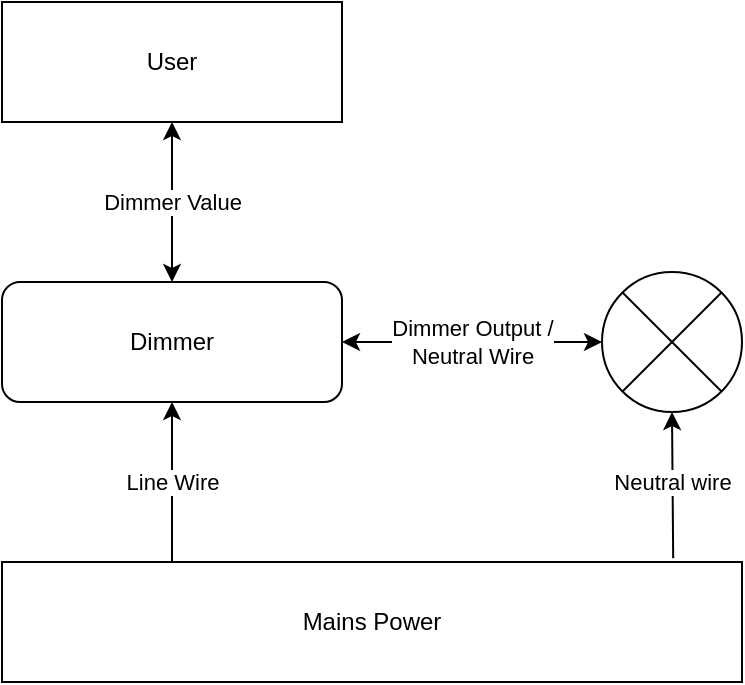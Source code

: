 <mxfile version="15.6.8" type="device"><diagram id="FUjPzJw8qx614wUwOvaA" name="Page-1"><mxGraphModel dx="1038" dy="588" grid="1" gridSize="10" guides="1" tooltips="1" connect="1" arrows="1" fold="1" page="1" pageScale="1" pageWidth="827" pageHeight="1169" math="0" shadow="0"><root><mxCell id="0"/><mxCell id="1" parent="0"/><mxCell id="XgFuM_sLVc8JPMCnR920-1" value="User" style="rounded=0;whiteSpace=wrap;html=1;" vertex="1" parent="1"><mxGeometry x="150" y="120" width="170" height="60" as="geometry"/></mxCell><mxCell id="XgFuM_sLVc8JPMCnR920-2" value="Mains Power" style="rounded=0;whiteSpace=wrap;html=1;" vertex="1" parent="1"><mxGeometry x="150" y="400" width="370" height="60" as="geometry"/></mxCell><mxCell id="XgFuM_sLVc8JPMCnR920-3" value="Dimmer" style="rounded=1;whiteSpace=wrap;html=1;" vertex="1" parent="1"><mxGeometry x="150" y="260" width="170" height="60" as="geometry"/></mxCell><mxCell id="XgFuM_sLVc8JPMCnR920-4" value="lamp" style="group" vertex="1" connectable="0" parent="1"><mxGeometry x="450" y="255" width="70" height="70" as="geometry"/></mxCell><mxCell id="XgFuM_sLVc8JPMCnR920-5" value="" style="ellipse;whiteSpace=wrap;html=1;aspect=fixed;" vertex="1" parent="XgFuM_sLVc8JPMCnR920-4"><mxGeometry width="70" height="70" as="geometry"/></mxCell><mxCell id="XgFuM_sLVc8JPMCnR920-6" value="" style="endArrow=none;html=1;exitX=0;exitY=1;exitDx=0;exitDy=0;entryX=1;entryY=0;entryDx=0;entryDy=0;" edge="1" parent="XgFuM_sLVc8JPMCnR920-4" source="XgFuM_sLVc8JPMCnR920-5" target="XgFuM_sLVc8JPMCnR920-5"><mxGeometry width="50" height="50" relative="1" as="geometry"><mxPoint x="17.5" y="61.25" as="sourcePoint"/><mxPoint x="61.25" y="8.75" as="targetPoint"/></mxGeometry></mxCell><mxCell id="XgFuM_sLVc8JPMCnR920-7" value="" style="endArrow=none;html=1;entryX=0;entryY=0;entryDx=0;entryDy=0;exitX=1;exitY=1;exitDx=0;exitDy=0;" edge="1" parent="XgFuM_sLVc8JPMCnR920-4" source="XgFuM_sLVc8JPMCnR920-5" target="XgFuM_sLVc8JPMCnR920-5"><mxGeometry width="50" height="50" relative="1" as="geometry"><mxPoint x="17.5" y="78.75" as="sourcePoint"/><mxPoint x="61.25" y="35" as="targetPoint"/></mxGeometry></mxCell><mxCell id="XgFuM_sLVc8JPMCnR920-8" value="" style="endArrow=classic;html=1;entryX=0.5;entryY=1;entryDx=0;entryDy=0;exitX=0.907;exitY=-0.031;exitDx=0;exitDy=0;exitPerimeter=0;" edge="1" parent="1" source="XgFuM_sLVc8JPMCnR920-2" target="XgFuM_sLVc8JPMCnR920-5"><mxGeometry width="50" height="50" relative="1" as="geometry"><mxPoint x="485" y="390" as="sourcePoint"/><mxPoint x="516" y="350" as="targetPoint"/></mxGeometry></mxCell><mxCell id="XgFuM_sLVc8JPMCnR920-9" value="Neutral wire" style="edgeLabel;html=1;align=center;verticalAlign=middle;resizable=0;points=[];" vertex="1" connectable="0" parent="XgFuM_sLVc8JPMCnR920-8"><mxGeometry x="0.215" y="-1" relative="1" as="geometry"><mxPoint x="-1" y="6" as="offset"/></mxGeometry></mxCell><mxCell id="XgFuM_sLVc8JPMCnR920-10" value="" style="endArrow=classic;html=1;entryX=0.5;entryY=1;entryDx=0;entryDy=0;" edge="1" parent="1" target="XgFuM_sLVc8JPMCnR920-3"><mxGeometry width="50" height="50" relative="1" as="geometry"><mxPoint x="235" y="400" as="sourcePoint"/><mxPoint x="170" y="320" as="targetPoint"/></mxGeometry></mxCell><mxCell id="XgFuM_sLVc8JPMCnR920-11" value="Line Wire" style="edgeLabel;html=1;align=center;verticalAlign=middle;resizable=0;points=[];" vertex="1" connectable="0" parent="XgFuM_sLVc8JPMCnR920-10"><mxGeometry x="0.367" y="2" relative="1" as="geometry"><mxPoint x="2" y="14" as="offset"/></mxGeometry></mxCell><mxCell id="XgFuM_sLVc8JPMCnR920-12" value="Dimmer Value" style="endArrow=classic;startArrow=classic;html=1;rounded=0;exitX=0.5;exitY=0;exitDx=0;exitDy=0;entryX=0.5;entryY=1;entryDx=0;entryDy=0;" edge="1" parent="1" source="XgFuM_sLVc8JPMCnR920-3" target="XgFuM_sLVc8JPMCnR920-1"><mxGeometry width="50" height="50" relative="1" as="geometry"><mxPoint x="230" y="240" as="sourcePoint"/><mxPoint x="280" y="190" as="targetPoint"/></mxGeometry></mxCell><mxCell id="XgFuM_sLVc8JPMCnR920-13" value="Dimmer Output /&lt;br&gt;Neutral Wire" style="endArrow=classic;startArrow=classic;html=1;rounded=0;entryX=1;entryY=0.5;entryDx=0;entryDy=0;exitX=0;exitY=0.5;exitDx=0;exitDy=0;" edge="1" parent="1" source="XgFuM_sLVc8JPMCnR920-5" target="XgFuM_sLVc8JPMCnR920-3"><mxGeometry width="50" height="50" relative="1" as="geometry"><mxPoint x="390" y="330" as="sourcePoint"/><mxPoint x="440" y="280" as="targetPoint"/></mxGeometry></mxCell></root></mxGraphModel></diagram></mxfile>
